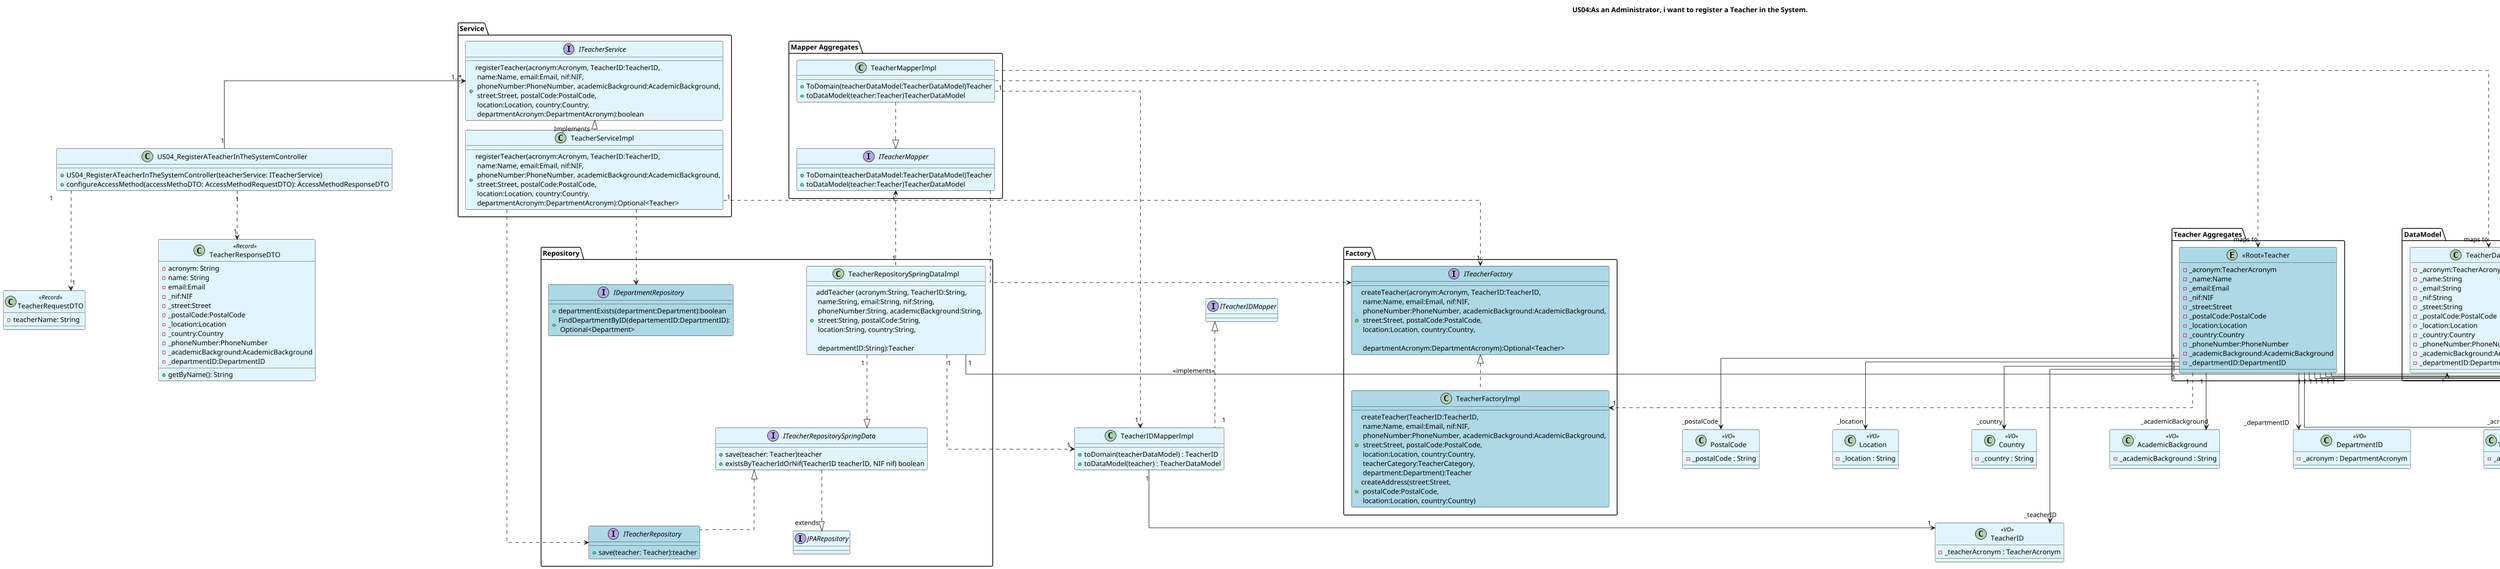 @startuml
scale 0.8
skinparam ranksep 20
skinparam nodesep 150
skinparam linetype ortho
skinparam classBackgroundColor #E1F5FE

title US04:As an Administrator, i want to register a Teacher in the System.

'===== CONTROLLER =======
class US04_RegisterATeacherInTheSystemController {
    +US04_RegisterATeacherInTheSystemController(teacherService: ITeacherService)
    +configureAccessMethod(accessMethoDTO: AccessMethodRequestDTO): AccessMethodResponseDTO
}


package "Factory"{
class TeacherFactoryImpl #lightblue{
    +createTeacher(TeacherID:TeacherID,\n name:Name, email:Email, nif:NIF,\n phoneNumber:PhoneNumber, academicBackground:AcademicBackground,\n street:Street, postalCode:PostalCode,\n location:Location, country:Country,\n teacherCategory:TeacherCategory,\n department:Department):Teacher
    +createAddress(street:Street,\n postalCode:PostalCode,\n location:Location, country:Country)
}
interface ITeacherFactory #lightblue{
    +createTeacher(acronym:Acronym, TeacherID:TeacherID,\n name:Name, email:Email, nif:NIF,\n phoneNumber:PhoneNumber, academicBackground:AcademicBackground,\n street:Street, postalCode:PostalCode,\n location:Location, country:Country,\n \n departmentAcronym:DepartmentAcronym):Optional<Teacher>
}
}

package "Service"{
class TeacherServiceImpl{
   +registerTeacher(acronym:Acronym, TeacherID:TeacherID,\n name:Name, email:Email, nif:NIF,\n phoneNumber:PhoneNumber, academicBackground:AcademicBackground,\n street:Street, postalCode:PostalCode,\n location:Location, country:Country,\n departmentAcronym:DepartmentAcronym):Optional<Teacher>
 }
 interface ITeacherService{
    +registerTeacher(acronym:Acronym, TeacherID:TeacherID,\n name:Name, email:Email, nif:NIF,\n phoneNumber:PhoneNumber, academicBackground:AcademicBackground,\n street:Street, postalCode:PostalCode,\n location:Location, country:Country,\n departmentAcronym:DepartmentAcronym):boolean
 }
 }

 package "Mapper Aggregates" {
class TeacherMapperImpl{
+ ToDomain(teacherDataModel:TeacherDataModel)Teacher
+toDataModel(teacher:Teacher)TeacherDataModel
}

interface ITeacherMapper{
+ ToDomain(teacherDataModel:TeacherDataModel)Teacher
+toDataModel(teacher:Teacher)TeacherDataModel
}
}

class TeacherIDMapperImpl {
  +toDomain(teacherDataModel) : TeacherID
  +toDataModel(teacher) : TeacherDataModel
}

interface ITeacherIDMapper

package "DataModel" {
class TeacherDataModel{
-_acronym:TeacherAcronym
        -_name:String
        -_email:String
        -_nif:String
        -_street:String
        -_postalCode:PostalCode
        -_location:Location
        -_country:Country
        -_phoneNumber:PhoneNumber
        -_academicBackground:AcademicBackground
        -_departmentID:DepartmentID
}
}
package "Repository"{
class TeacherRepositorySpringDataImpl{
+addTeacher (acronym:String, TeacherID:String,\n name:String, email:String, nif:String,\n phoneNumber:String, academicBackground:String,\n street:String, postalCode:String,\n location:String, country:String,\n \n departmentID:String):Teacher

}

interface IDepartmentRepository #lightblue{
    +departmentExists(department:Department):boolean
    +FindDepartmentByID(departementID:DepartmentID):\n Optional<Department>
}

interface ITeacherRepository #lightblue{
    +save(teacher: Teacher):teacher

}
interface JPARepository{}

interface ITeacherRepositorySpringData{
+save(teacher: Teacher)teacher
+existsByTeacherIdOrNif(TeacherID teacherID, NIF nif) boolean
}
}

'===DTO===

class TeacherRequestDTO <<Record>>{
    - teacherName: String
}
class TeacherResponseDTO <<Record>>{
    - acronym: String
    - name: String
    - email:Email
    -_nif:NIF
    -_street:Street
    -_postalCode:PostalCode
  -_location:Location
  -_country:Country
  -_phoneNumber:PhoneNumber
  -_academicBackground:AcademicBackground
  -_departmentID:DepartmentID
    + getByName(): String
}

package "Teacher Aggregates"  {
    entity "<<Root>>Teacher" #lightblue{
        -_acronym:TeacherAcronym
        -_name:Name
        -_email:Email
        -_nif:NIF
        -_street:Street
        -_postalCode:PostalCode
        -_location:Location
        -_country:Country
        -_phoneNumber:PhoneNumber
        -_academicBackground:AcademicBackground
        -_departmentID:DepartmentID
     }
}

' ======= VALUE OBJECTS =======

class TeacherID <<VO>> {
 -_teacherAcronym : TeacherAcronym
}

class TeacherAcronym <<VO>> {
 -_acronym : String
}

class Name <<VO>> {
 -_name : String
}

class Email <<VO>> {
 -_email : String
}

class NIF <<VO>> {
 -_NIF : String
}

class PhoneNumber <<VO>> {
 -_countryCode : String
 -_phoneNumber : String
}

class Street <<VO>> {
 -_street : String
}

class PostalCode <<VO>> {
 -_postalCode : String
}

class Location <<VO>> {
 -_location : String
}

class Country <<VO>> {
 -_country : String
}

class AcademicBackground <<VO>> {
 -_academicBackground : String
}

class DepartmentID <<VO>> {
 -_acronym : DepartmentAcronym
}


US04_RegisterATeacherInTheSystemController "1"-u->"1..*" ITeacherService
US04_RegisterATeacherInTheSystemController "1"..> "1" TeacherRequestDTO
US04_RegisterATeacherInTheSystemController "1"..> "1" TeacherResponseDTO

ITeacherService <|.."Implements" TeacherServiceImpl
TeacherServiceImpl ..> ITeacherRepository
TeacherServiceImpl ..> IDepartmentRepository

TeacherServiceImpl"1" ..>"1" ITeacherFactory
ITeacherFactory <|..TeacherFactoryImpl
"<<Root>>Teacher" "1"..>"1" TeacherFactoryImpl
ITeacherRepositorySpringData ..|> "extends"JPARepository
TeacherRepositorySpringDataImpl "1"..|> ITeacherRepositorySpringData
ITeacherRepositorySpringData <|.. ITeacherRepository

TeacherRepositorySpringDataImpl"1" ->"*" TeacherDataModel
ITeacherMapper "1"<.. "1"TeacherRepositorySpringDataImpl
ITeacherMapper ..> ITeacherFactory
TeacherMapperImpl ..|> ITeacherMapper
TeacherMapperImpl..>"maps to" TeacherDataModel
TeacherMapperImpl..>"maps to""<<Root>>Teacher"

'Value Object Composition'
"<<Root>>Teacher" "1" --> "_teacherID" TeacherID
"<<Root>>Teacher" "1" --> "_acronym" TeacherAcronym
"<<Root>>Teacher" "1" --> "_name" Name
"<<Root>>Teacher" "1" --> "_email" Email
"<<Root>>Teacher" "1" --> "_nif" NIF
"<<Root>>Teacher" "1" --> "_phoneNumber" PhoneNumber
"<<Root>>Teacher" "1" --> "_academicBackground" AcademicBackground
"<<Root>>Teacher" "1" --> "_street" Street
"<<Root>>Teacher" "1" --> "_postalCode" PostalCode
"<<Root>>Teacher" "1" --> "_location" Location
"<<Root>>Teacher" "1" --> "_country" Country
"<<Root>>Teacher" "1" --> "_departmentID" DepartmentID

TeacherIDMapperImpl "1" --> "1" TeacherID
TeacherMapperImpl "1" ..> "1" TeacherIDMapperImpl
ITeacherIDMapper <|.. "1" TeacherIDMapperImpl : <<implements>>
TeacherRepositorySpringDataImpl "1" ..> "1" TeacherIDMapperImpl

@enduml
